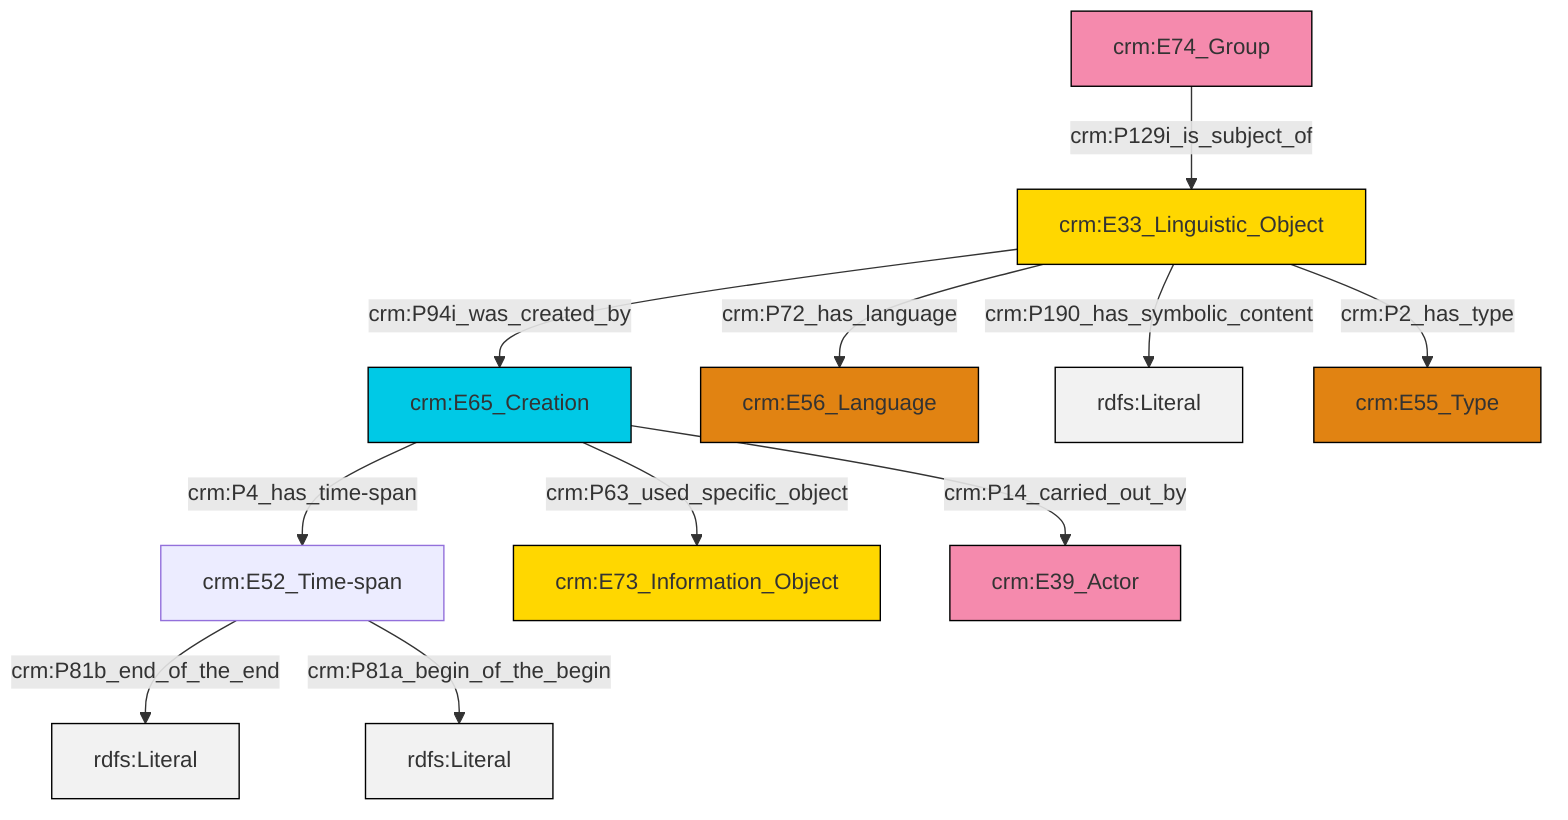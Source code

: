 graph TD
classDef Literal fill:#f2f2f2,stroke:#000000;
classDef CRM_Entity fill:#FFFFFF,stroke:#000000;
classDef Temporal_Entity fill:#00C9E6, stroke:#000000;
classDef Type fill:#E18312, stroke:#000000;
classDef Time-Span fill:#2C9C91, stroke:#000000;
classDef Appellation fill:#FFEB7F, stroke:#000000;
classDef Place fill:#008836, stroke:#000000;
classDef Persistent_Item fill:#B266B2, stroke:#000000;
classDef Conceptual_Object fill:#FFD700, stroke:#000000;
classDef Physical_Thing fill:#D2B48C, stroke:#000000;
classDef Actor fill:#f58aad, stroke:#000000;
classDef PC_Classes fill:#4ce600, stroke:#000000;
classDef Multi fill:#cccccc,stroke:#000000;

2["crm:E65_Creation"]:::Temporal_Entity -->|crm:P63_used_specific_object| 3["crm:E73_Information_Object"]:::Conceptual_Object
2["crm:E65_Creation"]:::Temporal_Entity -->|crm:P14_carried_out_by| 4["crm:E39_Actor"]:::Actor
0["crm:E52_Time-span"]:::Default -->|crm:P81b_end_of_the_end| 5[rdfs:Literal]:::Literal
6["crm:E33_Linguistic_Object"]:::Conceptual_Object -->|crm:P72_has_language| 7["crm:E56_Language"]:::Type
2["crm:E65_Creation"]:::Temporal_Entity -->|crm:P4_has_time-span| 0["crm:E52_Time-span"]:::Default
6["crm:E33_Linguistic_Object"]:::Conceptual_Object -->|crm:P94i_was_created_by| 2["crm:E65_Creation"]:::Temporal_Entity
0["crm:E52_Time-span"]:::Default -->|crm:P81a_begin_of_the_begin| 11[rdfs:Literal]:::Literal
6["crm:E33_Linguistic_Object"]:::Conceptual_Object -->|crm:P190_has_symbolic_content| 12[rdfs:Literal]:::Literal
6["crm:E33_Linguistic_Object"]:::Conceptual_Object -->|crm:P2_has_type| 13["crm:E55_Type"]:::Type
14["crm:E74_Group"]:::Actor -->|crm:P129i_is_subject_of| 6["crm:E33_Linguistic_Object"]:::Conceptual_Object